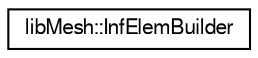 digraph "Graphical Class Hierarchy"
{
  edge [fontname="FreeSans",fontsize="10",labelfontname="FreeSans",labelfontsize="10"];
  node [fontname="FreeSans",fontsize="10",shape=record];
  rankdir="LR";
  Node1 [label="libMesh::InfElemBuilder",height=0.2,width=0.4,color="black", fillcolor="white", style="filled",URL="$classlibMesh_1_1InfElemBuilder.html"];
}
